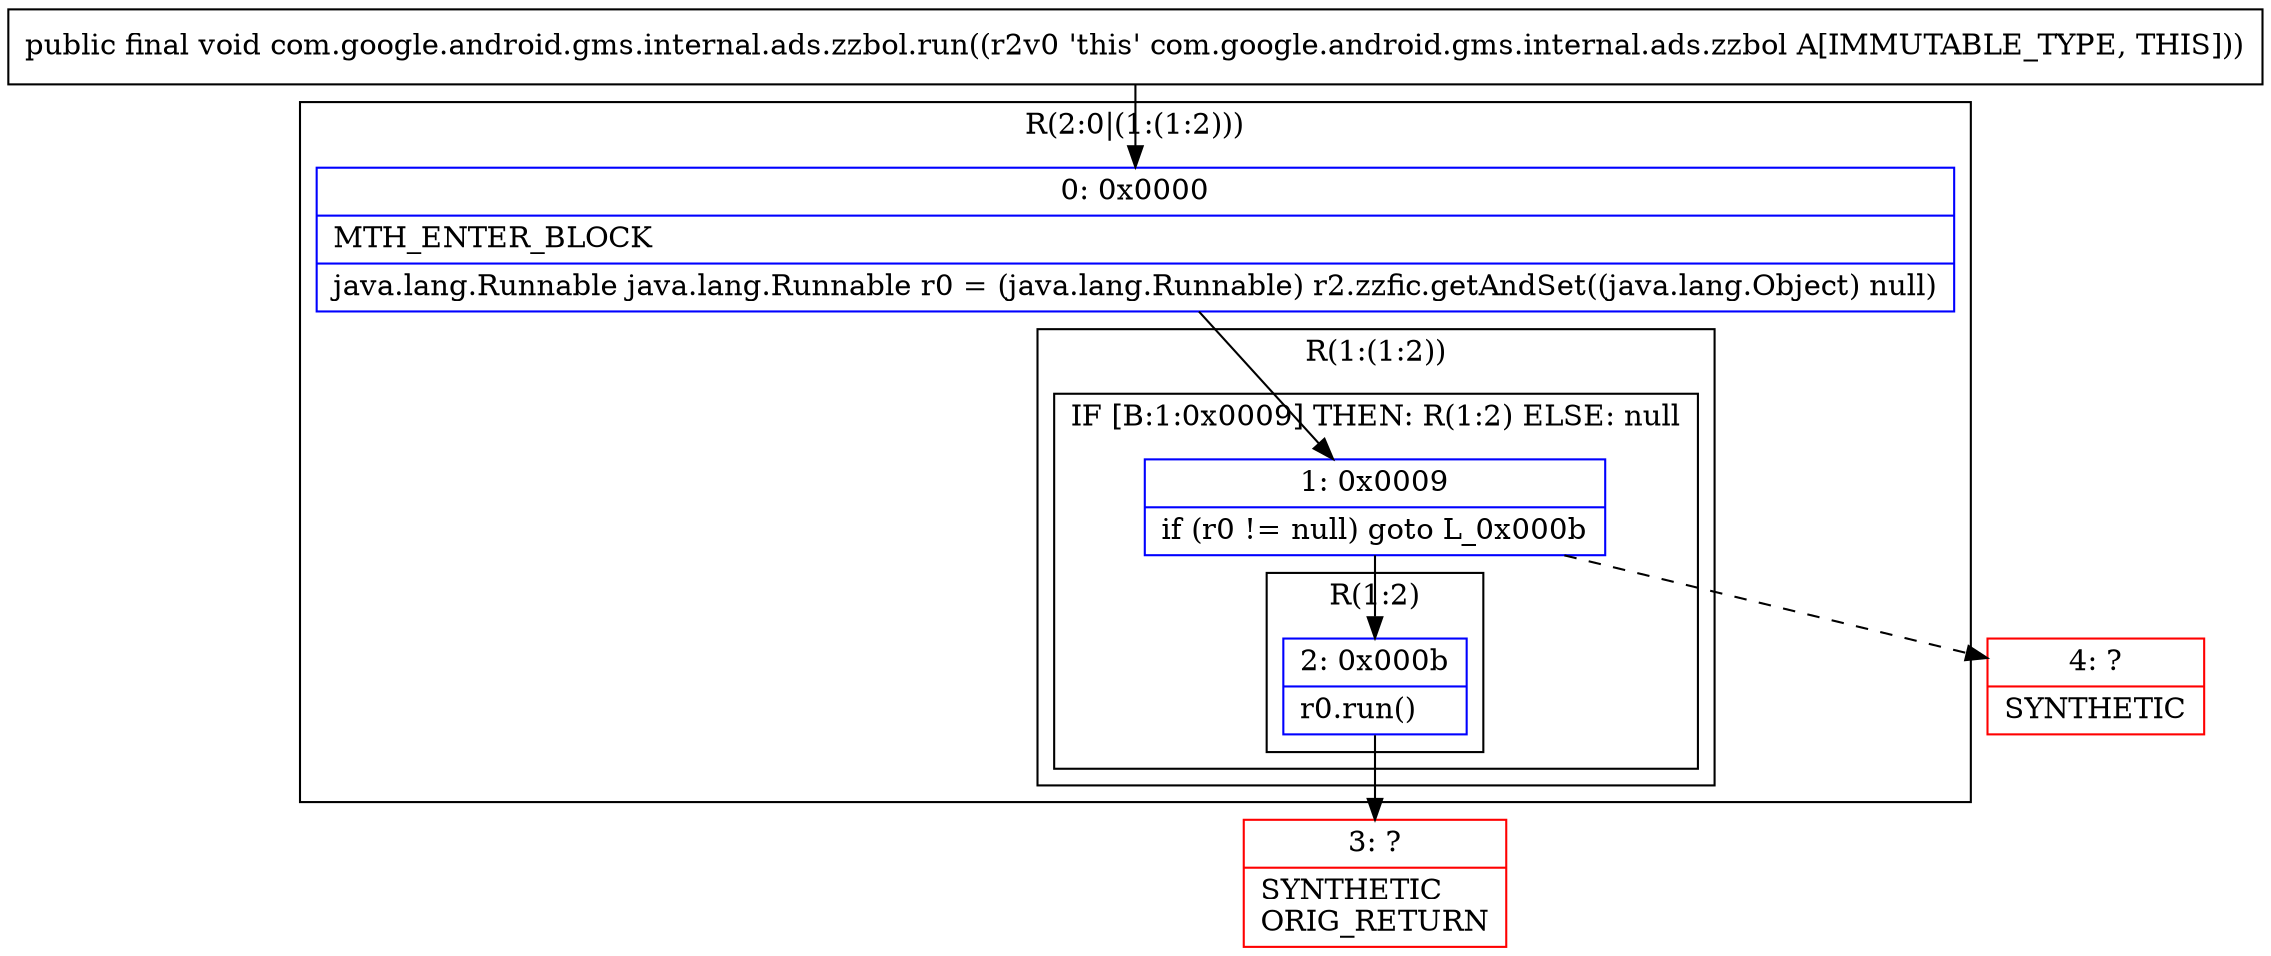 digraph "CFG forcom.google.android.gms.internal.ads.zzbol.run()V" {
subgraph cluster_Region_1572438653 {
label = "R(2:0|(1:(1:2)))";
node [shape=record,color=blue];
Node_0 [shape=record,label="{0\:\ 0x0000|MTH_ENTER_BLOCK\l|java.lang.Runnable java.lang.Runnable r0 = (java.lang.Runnable) r2.zzfic.getAndSet((java.lang.Object) null)\l}"];
subgraph cluster_Region_598360724 {
label = "R(1:(1:2))";
node [shape=record,color=blue];
subgraph cluster_IfRegion_1732398832 {
label = "IF [B:1:0x0009] THEN: R(1:2) ELSE: null";
node [shape=record,color=blue];
Node_1 [shape=record,label="{1\:\ 0x0009|if (r0 != null) goto L_0x000b\l}"];
subgraph cluster_Region_1796677401 {
label = "R(1:2)";
node [shape=record,color=blue];
Node_2 [shape=record,label="{2\:\ 0x000b|r0.run()\l}"];
}
}
}
}
Node_3 [shape=record,color=red,label="{3\:\ ?|SYNTHETIC\lORIG_RETURN\l}"];
Node_4 [shape=record,color=red,label="{4\:\ ?|SYNTHETIC\l}"];
MethodNode[shape=record,label="{public final void com.google.android.gms.internal.ads.zzbol.run((r2v0 'this' com.google.android.gms.internal.ads.zzbol A[IMMUTABLE_TYPE, THIS])) }"];
MethodNode -> Node_0;
Node_0 -> Node_1;
Node_1 -> Node_2;
Node_1 -> Node_4[style=dashed];
Node_2 -> Node_3;
}

